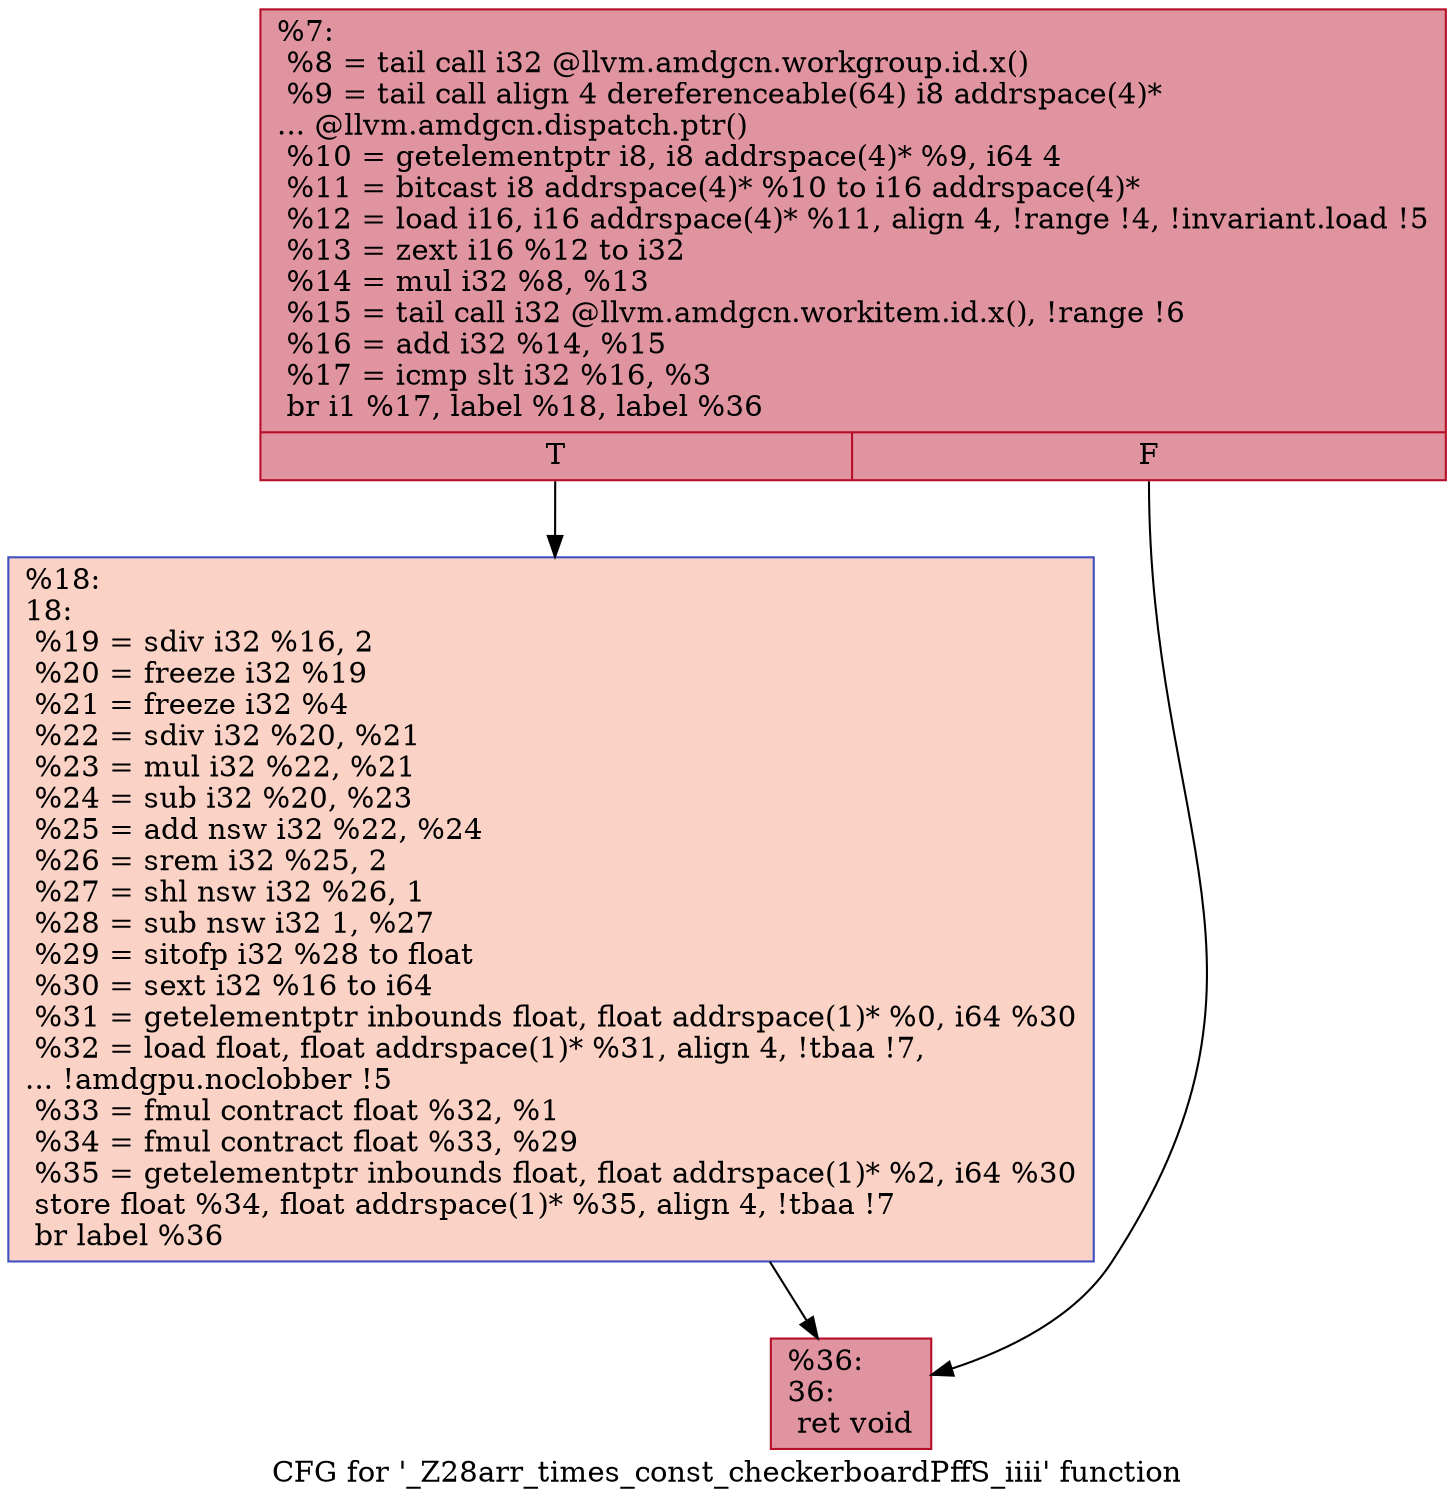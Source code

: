 digraph "CFG for '_Z28arr_times_const_checkerboardPffS_iiii' function" {
	label="CFG for '_Z28arr_times_const_checkerboardPffS_iiii' function";

	Node0x474f290 [shape=record,color="#b70d28ff", style=filled, fillcolor="#b70d2870",label="{%7:\l  %8 = tail call i32 @llvm.amdgcn.workgroup.id.x()\l  %9 = tail call align 4 dereferenceable(64) i8 addrspace(4)*\l... @llvm.amdgcn.dispatch.ptr()\l  %10 = getelementptr i8, i8 addrspace(4)* %9, i64 4\l  %11 = bitcast i8 addrspace(4)* %10 to i16 addrspace(4)*\l  %12 = load i16, i16 addrspace(4)* %11, align 4, !range !4, !invariant.load !5\l  %13 = zext i16 %12 to i32\l  %14 = mul i32 %8, %13\l  %15 = tail call i32 @llvm.amdgcn.workitem.id.x(), !range !6\l  %16 = add i32 %14, %15\l  %17 = icmp slt i32 %16, %3\l  br i1 %17, label %18, label %36\l|{<s0>T|<s1>F}}"];
	Node0x474f290:s0 -> Node0x4751200;
	Node0x474f290:s1 -> Node0x4751290;
	Node0x4751200 [shape=record,color="#3d50c3ff", style=filled, fillcolor="#f59c7d70",label="{%18:\l18:                                               \l  %19 = sdiv i32 %16, 2\l  %20 = freeze i32 %19\l  %21 = freeze i32 %4\l  %22 = sdiv i32 %20, %21\l  %23 = mul i32 %22, %21\l  %24 = sub i32 %20, %23\l  %25 = add nsw i32 %22, %24\l  %26 = srem i32 %25, 2\l  %27 = shl nsw i32 %26, 1\l  %28 = sub nsw i32 1, %27\l  %29 = sitofp i32 %28 to float\l  %30 = sext i32 %16 to i64\l  %31 = getelementptr inbounds float, float addrspace(1)* %0, i64 %30\l  %32 = load float, float addrspace(1)* %31, align 4, !tbaa !7,\l... !amdgpu.noclobber !5\l  %33 = fmul contract float %32, %1\l  %34 = fmul contract float %33, %29\l  %35 = getelementptr inbounds float, float addrspace(1)* %2, i64 %30\l  store float %34, float addrspace(1)* %35, align 4, !tbaa !7\l  br label %36\l}"];
	Node0x4751200 -> Node0x4751290;
	Node0x4751290 [shape=record,color="#b70d28ff", style=filled, fillcolor="#b70d2870",label="{%36:\l36:                                               \l  ret void\l}"];
}
